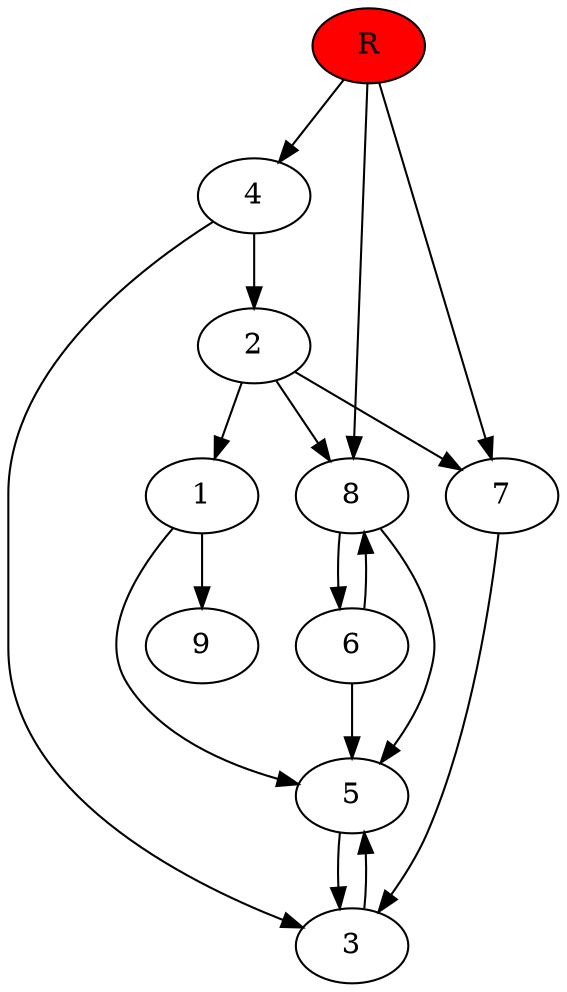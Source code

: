 digraph prb26155 {
	1
	2
	3
	4
	5
	6
	7
	8
	R [fillcolor="#ff0000" style=filled]
	1 -> 5
	1 -> 9
	2 -> 1
	2 -> 7
	2 -> 8
	3 -> 5
	4 -> 2
	4 -> 3
	5 -> 3
	6 -> 5
	6 -> 8
	7 -> 3
	8 -> 5
	8 -> 6
	R -> 4
	R -> 7
	R -> 8
}
